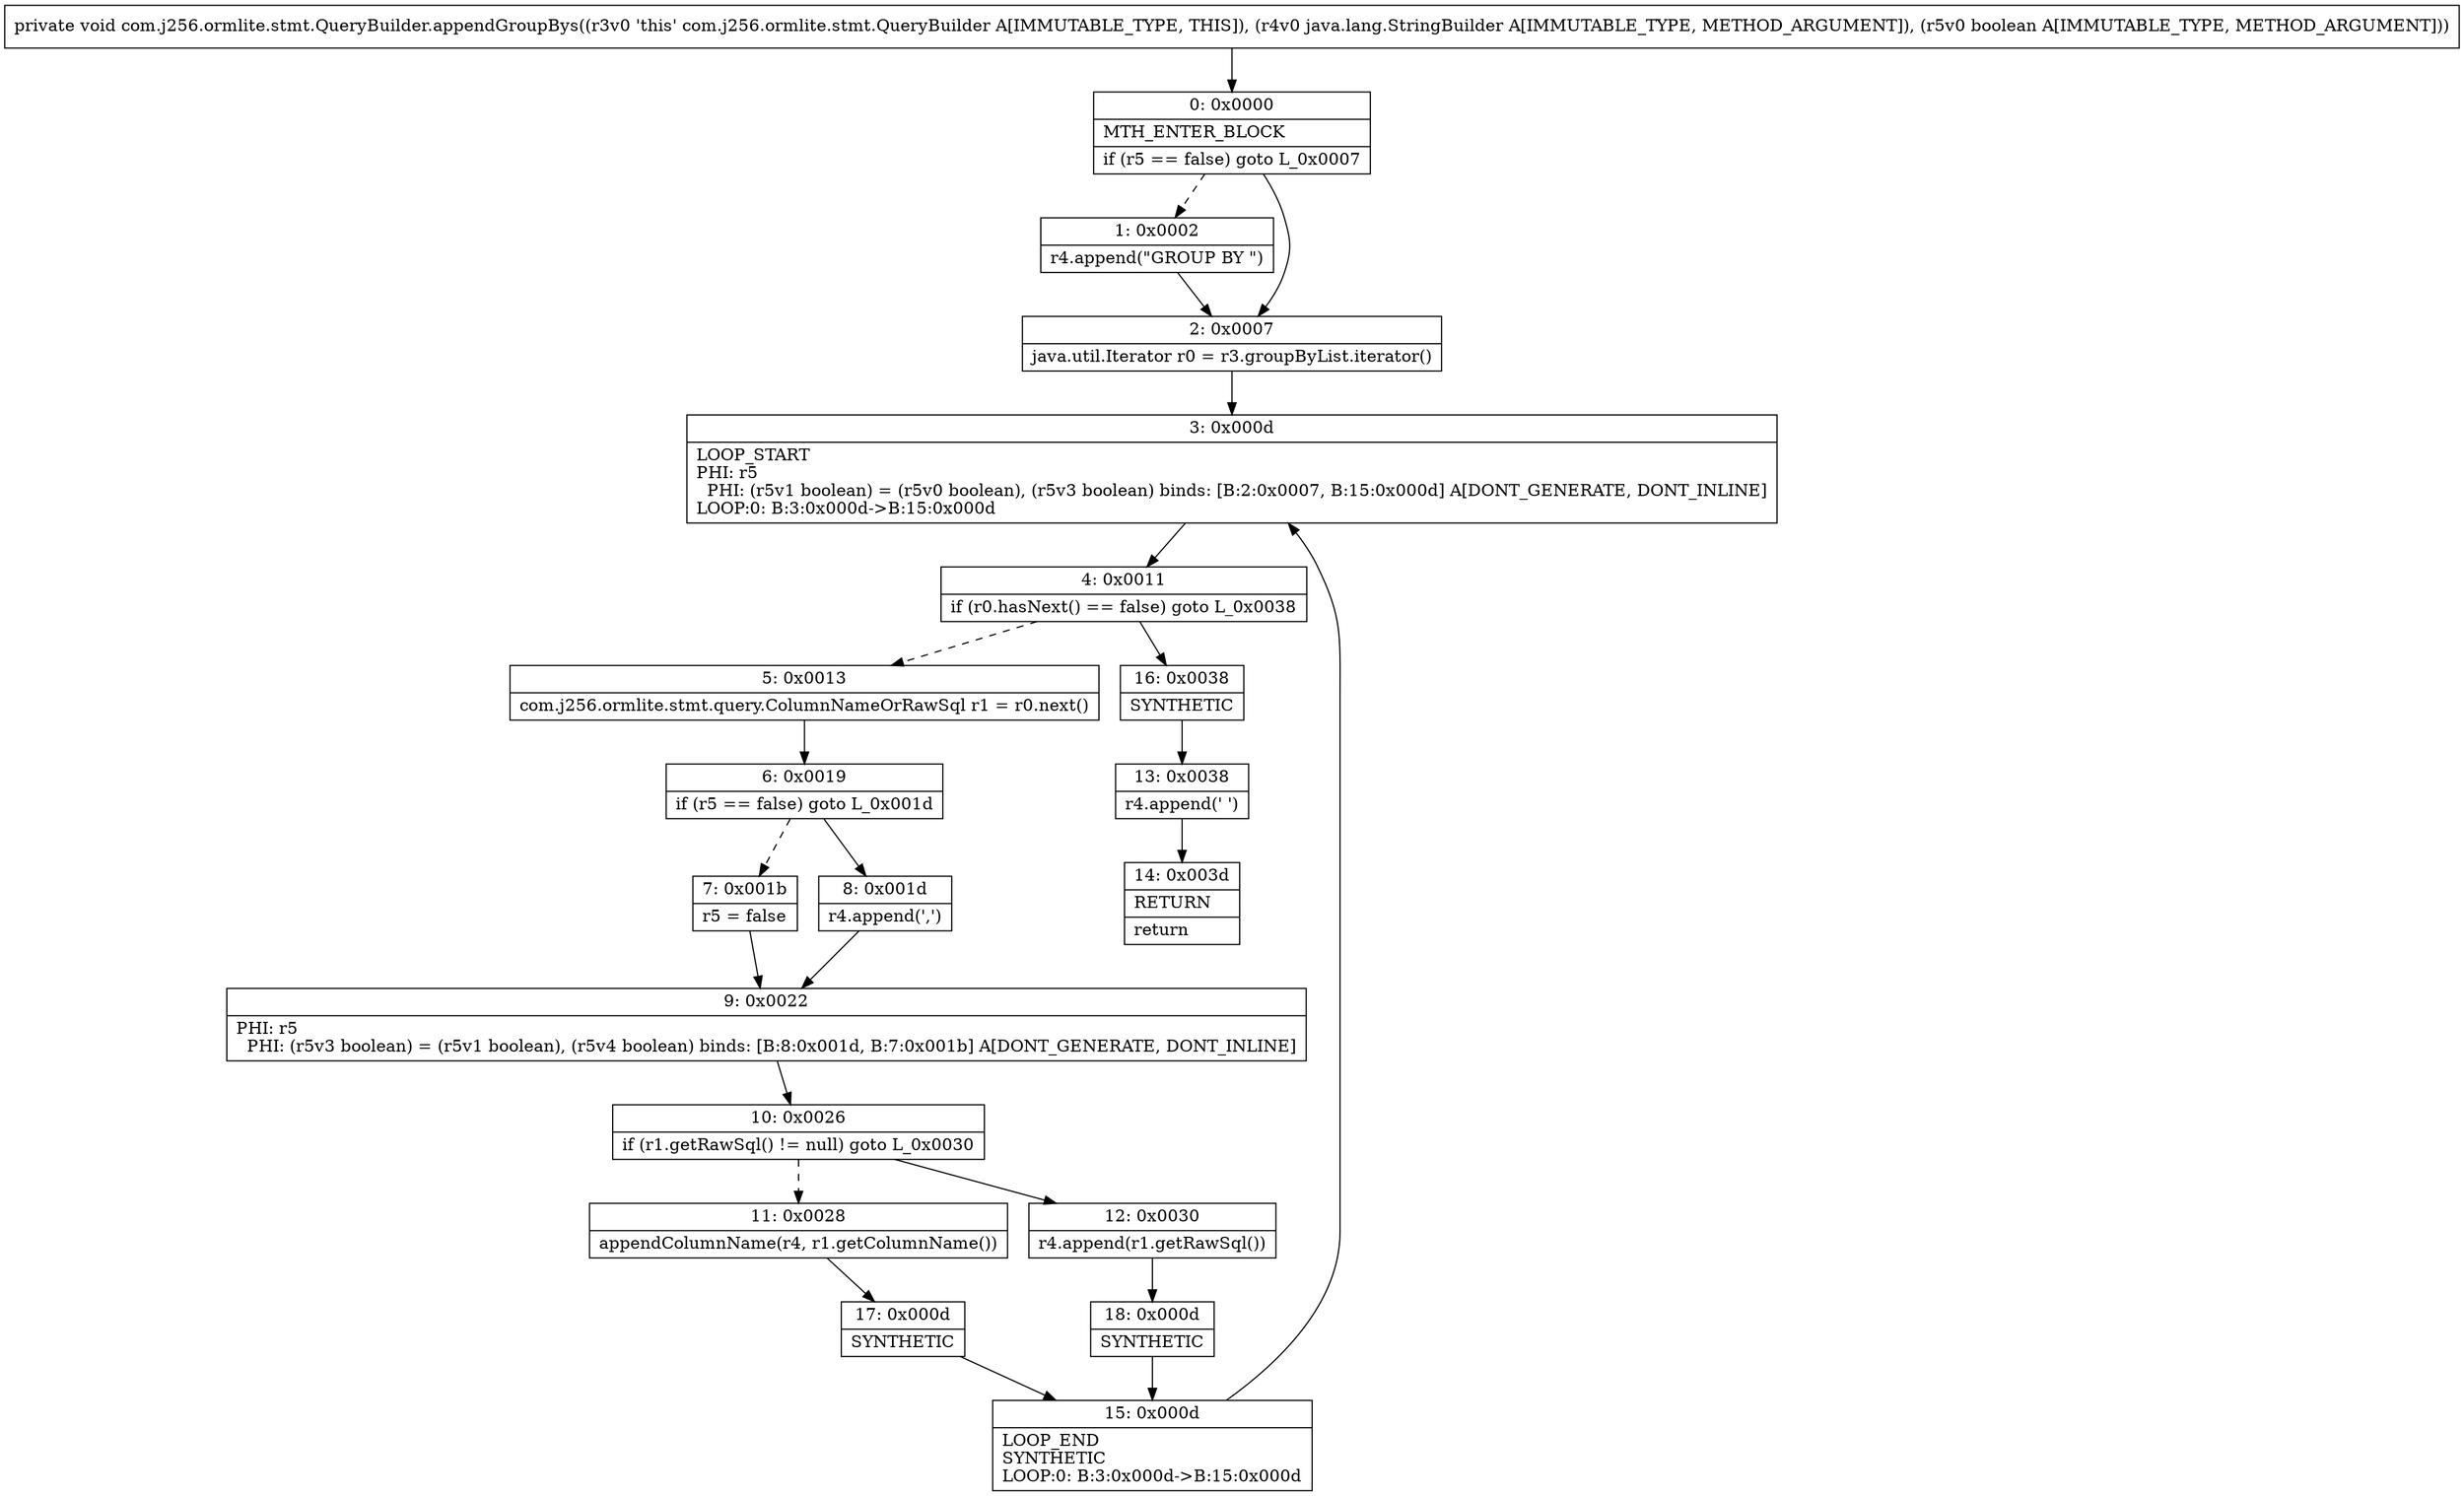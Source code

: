 digraph "CFG forcom.j256.ormlite.stmt.QueryBuilder.appendGroupBys(Ljava\/lang\/StringBuilder;Z)V" {
Node_0 [shape=record,label="{0\:\ 0x0000|MTH_ENTER_BLOCK\l|if (r5 == false) goto L_0x0007\l}"];
Node_1 [shape=record,label="{1\:\ 0x0002|r4.append(\"GROUP BY \")\l}"];
Node_2 [shape=record,label="{2\:\ 0x0007|java.util.Iterator r0 = r3.groupByList.iterator()\l}"];
Node_3 [shape=record,label="{3\:\ 0x000d|LOOP_START\lPHI: r5 \l  PHI: (r5v1 boolean) = (r5v0 boolean), (r5v3 boolean) binds: [B:2:0x0007, B:15:0x000d] A[DONT_GENERATE, DONT_INLINE]\lLOOP:0: B:3:0x000d\-\>B:15:0x000d\l}"];
Node_4 [shape=record,label="{4\:\ 0x0011|if (r0.hasNext() == false) goto L_0x0038\l}"];
Node_5 [shape=record,label="{5\:\ 0x0013|com.j256.ormlite.stmt.query.ColumnNameOrRawSql r1 = r0.next()\l}"];
Node_6 [shape=record,label="{6\:\ 0x0019|if (r5 == false) goto L_0x001d\l}"];
Node_7 [shape=record,label="{7\:\ 0x001b|r5 = false\l}"];
Node_8 [shape=record,label="{8\:\ 0x001d|r4.append(',')\l}"];
Node_9 [shape=record,label="{9\:\ 0x0022|PHI: r5 \l  PHI: (r5v3 boolean) = (r5v1 boolean), (r5v4 boolean) binds: [B:8:0x001d, B:7:0x001b] A[DONT_GENERATE, DONT_INLINE]\l}"];
Node_10 [shape=record,label="{10\:\ 0x0026|if (r1.getRawSql() != null) goto L_0x0030\l}"];
Node_11 [shape=record,label="{11\:\ 0x0028|appendColumnName(r4, r1.getColumnName())\l}"];
Node_12 [shape=record,label="{12\:\ 0x0030|r4.append(r1.getRawSql())\l}"];
Node_13 [shape=record,label="{13\:\ 0x0038|r4.append(' ')\l}"];
Node_14 [shape=record,label="{14\:\ 0x003d|RETURN\l|return\l}"];
Node_15 [shape=record,label="{15\:\ 0x000d|LOOP_END\lSYNTHETIC\lLOOP:0: B:3:0x000d\-\>B:15:0x000d\l}"];
Node_16 [shape=record,label="{16\:\ 0x0038|SYNTHETIC\l}"];
Node_17 [shape=record,label="{17\:\ 0x000d|SYNTHETIC\l}"];
Node_18 [shape=record,label="{18\:\ 0x000d|SYNTHETIC\l}"];
MethodNode[shape=record,label="{private void com.j256.ormlite.stmt.QueryBuilder.appendGroupBys((r3v0 'this' com.j256.ormlite.stmt.QueryBuilder A[IMMUTABLE_TYPE, THIS]), (r4v0 java.lang.StringBuilder A[IMMUTABLE_TYPE, METHOD_ARGUMENT]), (r5v0 boolean A[IMMUTABLE_TYPE, METHOD_ARGUMENT])) }"];
MethodNode -> Node_0;
Node_0 -> Node_1[style=dashed];
Node_0 -> Node_2;
Node_1 -> Node_2;
Node_2 -> Node_3;
Node_3 -> Node_4;
Node_4 -> Node_5[style=dashed];
Node_4 -> Node_16;
Node_5 -> Node_6;
Node_6 -> Node_7[style=dashed];
Node_6 -> Node_8;
Node_7 -> Node_9;
Node_8 -> Node_9;
Node_9 -> Node_10;
Node_10 -> Node_11[style=dashed];
Node_10 -> Node_12;
Node_11 -> Node_17;
Node_12 -> Node_18;
Node_13 -> Node_14;
Node_15 -> Node_3;
Node_16 -> Node_13;
Node_17 -> Node_15;
Node_18 -> Node_15;
}


